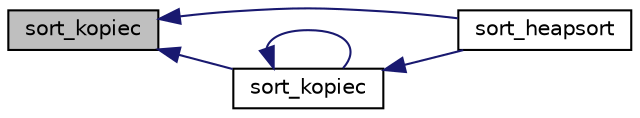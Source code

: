 digraph G
{
  edge [fontname="Helvetica",fontsize="10",labelfontname="Helvetica",labelfontsize="10"];
  node [fontname="Helvetica",fontsize="10",shape=record];
  rankdir="LR";
  Node1 [label="sort_kopiec",height=0.2,width=0.4,color="black", fillcolor="grey75", style="filled" fontcolor="black"];
  Node1 -> Node2 [dir="back",color="midnightblue",fontsize="10",style="solid"];
  Node2 [label="sort_heapsort",height=0.2,width=0.4,color="black", fillcolor="white", style="filled",URL="$sortowanie_8cpp.html#aa02edb4bae79f21b06cc8b32e102e42c",tooltip="Realizuje sortowanie przez kopcowanie."];
  Node1 -> Node3 [dir="back",color="midnightblue",fontsize="10",style="solid"];
  Node3 [label="sort_kopiec",height=0.2,width=0.4,color="black", fillcolor="white", style="filled",URL="$sortowanie_8cpp.html#aecf7222db9a72738cf5ccc3fd1bec85e",tooltip="Realizuje sortowanie przez scalanie."];
  Node3 -> Node2 [dir="back",color="midnightblue",fontsize="10",style="solid"];
  Node3 -> Node3 [dir="back",color="midnightblue",fontsize="10",style="solid"];
}
